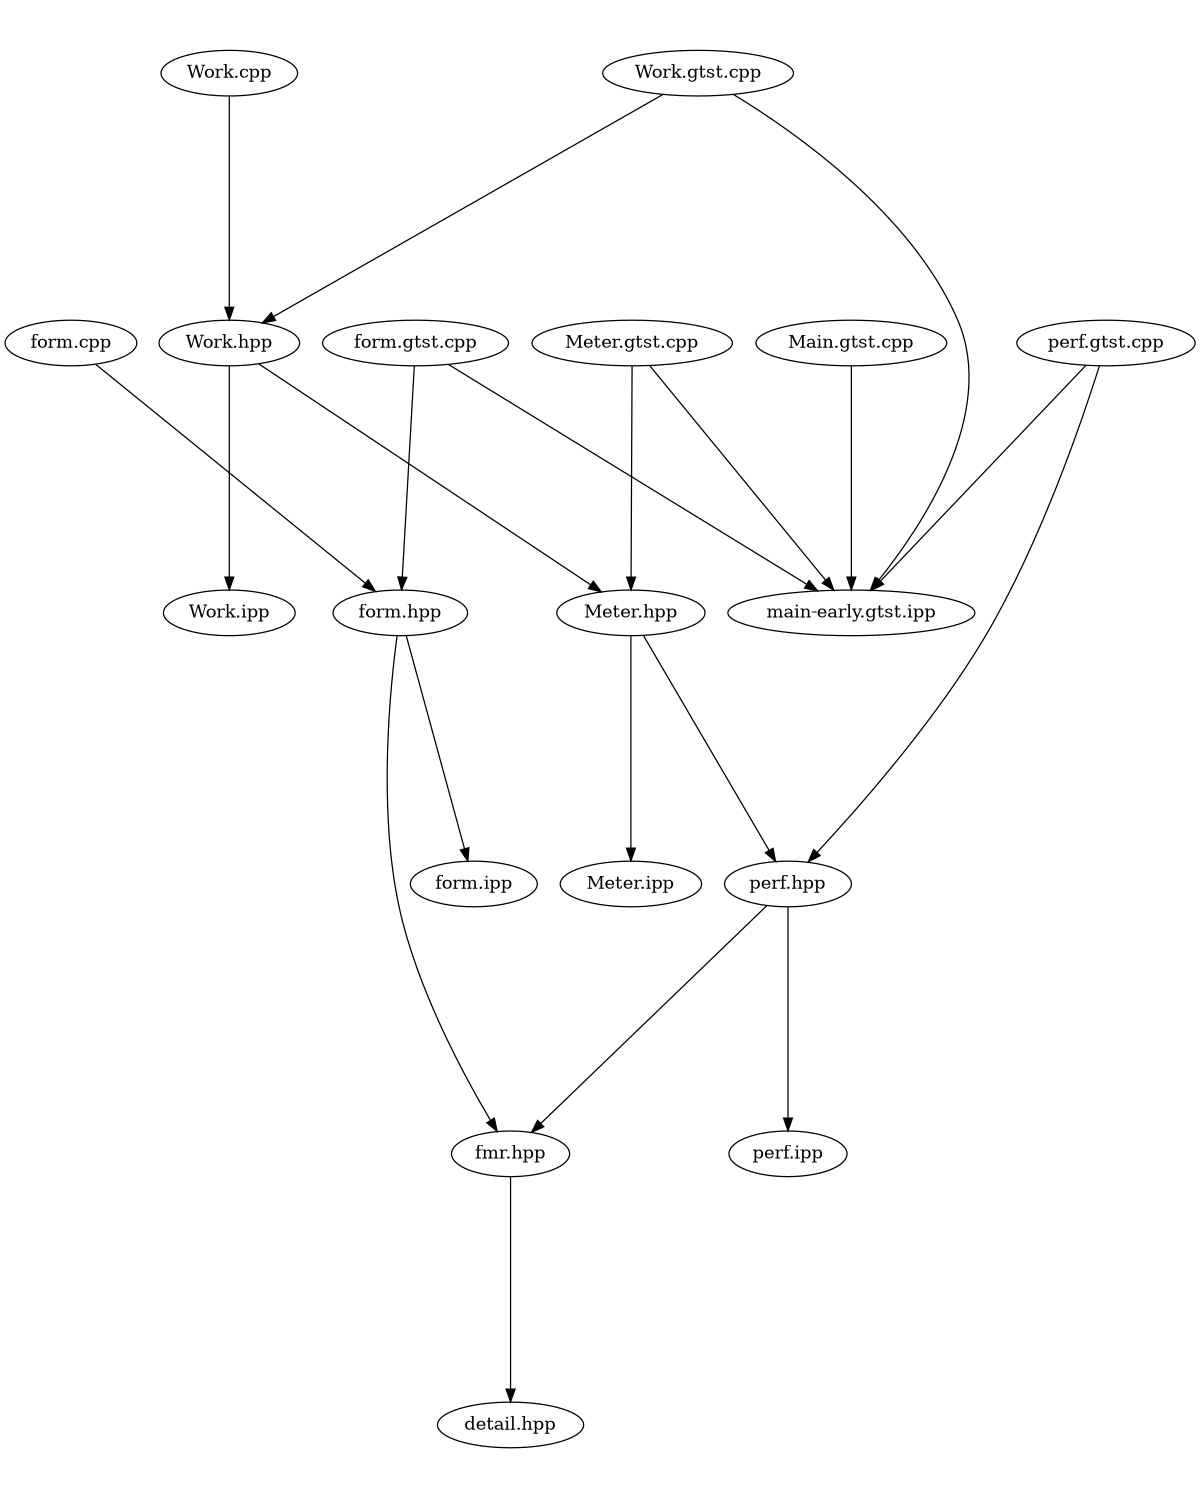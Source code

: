 digraph "source tree" {
    overlap=scale;
    size="8,10";
    ratio="fill";
    fontsize="16";
    fontname="Helvetica";
	clusterrank="local";
	"Meter.hpp" -> "perf.hpp"
	"perf.hpp" -> "fmr.hpp"
	"Main.gtst.cpp" -> "main-early.gtst.ipp"
	"form.gtst.cpp" -> "form.hpp"
	"perf.gtst.cpp" -> "main-early.gtst.ipp"
	"Meter.gtst.cpp" -> "main-early.gtst.ipp"
	"Work.hpp" -> "Work.ipp"
	"Meter.gtst.cpp" -> "Meter.hpp"
	"form.cpp" -> "form.hpp"
	"perf.hpp" -> "perf.ipp"
	"form.hpp" -> "fmr.hpp"
	"form.hpp" -> "form.ipp"
	"perf.gtst.cpp" -> "perf.hpp"
	"Work.hpp" -> "Meter.hpp"
	"Work.cpp" -> "Work.hpp"
	"Work.gtst.cpp" -> "Work.hpp"
	"form.gtst.cpp" -> "main-early.gtst.ipp"
	"Meter.hpp" -> "Meter.ipp"
	"Work.gtst.cpp" -> "main-early.gtst.ipp"
	"fmr.hpp" -> "detail.hpp"
}
